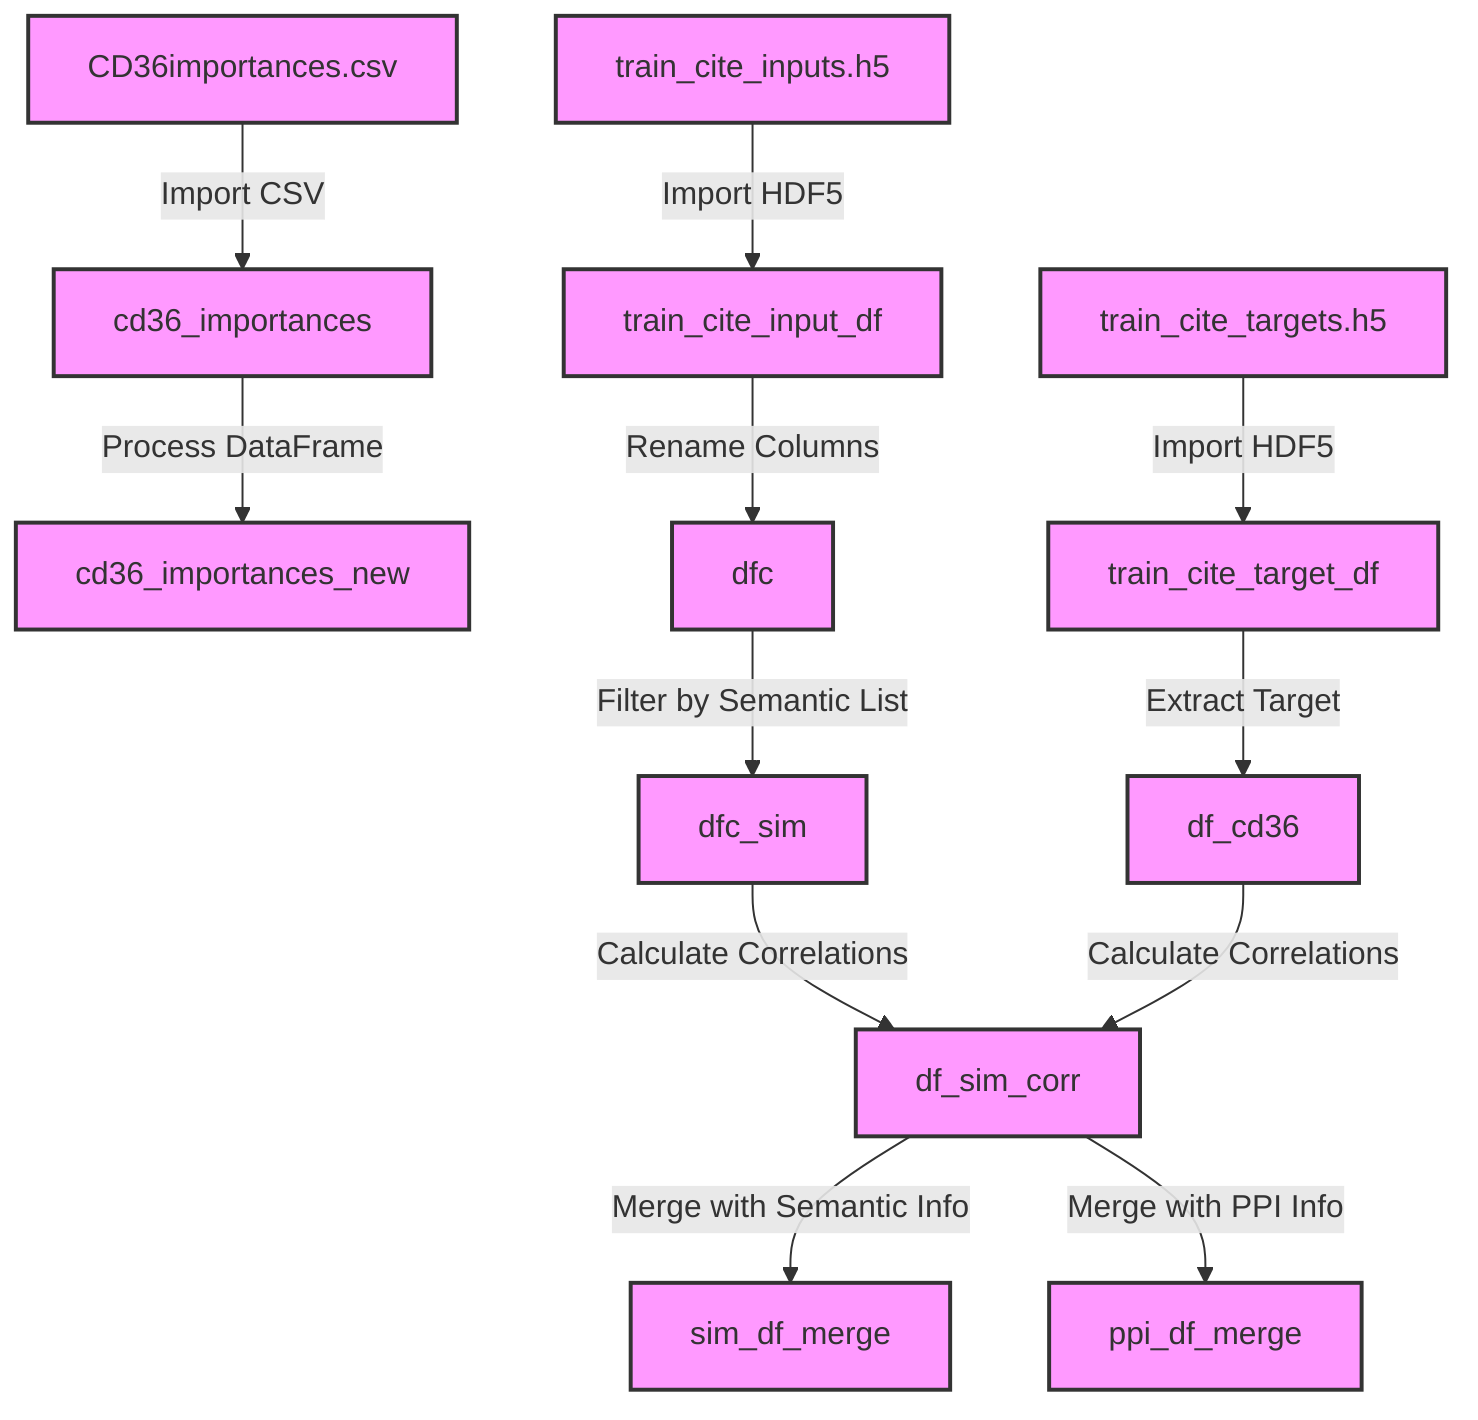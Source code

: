 flowchart TD
    %% Data Sources
    A["CD36importances.csv"] -->|Import CSV| B["cd36_importances"]
    B -->|Process DataFrame| C["cd36_importances_new"]
    
    D["train_cite_inputs.h5"] -->|Import HDF5| E["train_cite_input_df"]
    F["train_cite_targets.h5"] -->|Import HDF5| G["train_cite_target_df"]
    
    %% Processed DataFrames
    E -->|Rename Columns| H["dfc"]
    G -->|Extract Target| I["df_cd36"]
    
    %% Filter and Correlation
    H -->|Filter by Semantic List| J["dfc_sim"]
    J -->|Calculate Correlations| K["df_sim_corr"]
    I -->|Calculate Correlations| K

    %% Merging and Outputs
    K -->|Merge with Semantic Info| L["sim_df_merge"]
    K -->|Merge with PPI Info| M["ppi_df_merge"]
    
    %% Comments for Clarity
    classDef default fill:#f9f,stroke:#333,stroke-width:2px;
    class A,D,F data_source;
    class B,C data_processing;
    class E,G data_import;
    class H,I,J,K,L,M transformations;